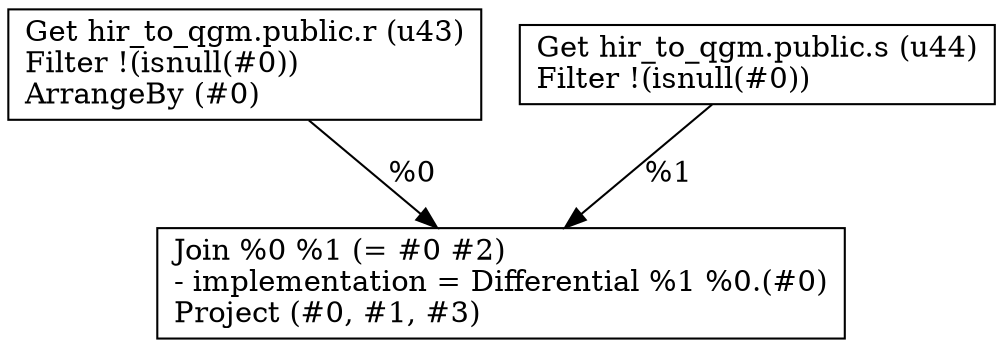 digraph G {
    node0 [shape = record, label="Get hir_to_qgm.public.r (u43)\lFilter !(isnull(#0))\lArrangeBy (#0)\l"]
    node1 [shape = record, label="Get hir_to_qgm.public.s (u44)\lFilter !(isnull(#0))\l"]
    node2 [shape = record, label="Join %0 %1 (= #0 #2)\l- implementation = Differential %1 %0.(#0)\lProject (#0, #1, #3)\l"]
    node0 -> node2 [label = "%0\l"]
    node1 -> node2 [label = "%1\l"]
}
